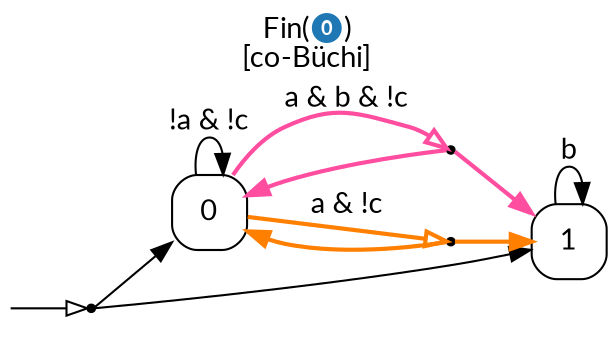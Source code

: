 digraph "" {
  rankdir=LR
  label=<Fin(<font color="#1F78B4">⓿</font>)<br/>[co-Büchi]>
  labelloc="t"
  node [shape="box",style="rounded",width="0.5"]
  fontname="Lato"
  node [fontname="Lato"]
  edge [fontname="Lato"]
  I [label="", style=invis, width=0]
  I -> -1 [arrowhead=onormal]
  -1 [label=<>,shape=point,width=0.05,height=0.05]
  -1 -> 0
  -1 -> 1
  0 [label=<0>]
  0 -> 0 [label=<!a &amp; !c>]
  0 -> -1.1 [label=<a &amp; b &amp; !c>, style=bold, color="#FF4DA0", arrowhead=onormal]
  -1.1 [label=<>,shape=point,width=0.05,height=0.05]
  -1.1 -> 0 [style=bold, color="#FF4DA0"]
  -1.1 -> 1 [style=bold, color="#FF4DA0"]
  0 -> -1.2 [label=<a &amp; !c>, style=bold, color="#FF7F00", arrowhead=onormal]
  -1.2 [label=<>,shape=point,width=0.05,height=0.05]
  -1.2 -> 0 [style=bold, color="#FF7F00"]
  -1.2 -> 1 [style=bold, color="#FF7F00"]
  1 [label=<1>]
  1 -> 1 [label=<b>]
}
